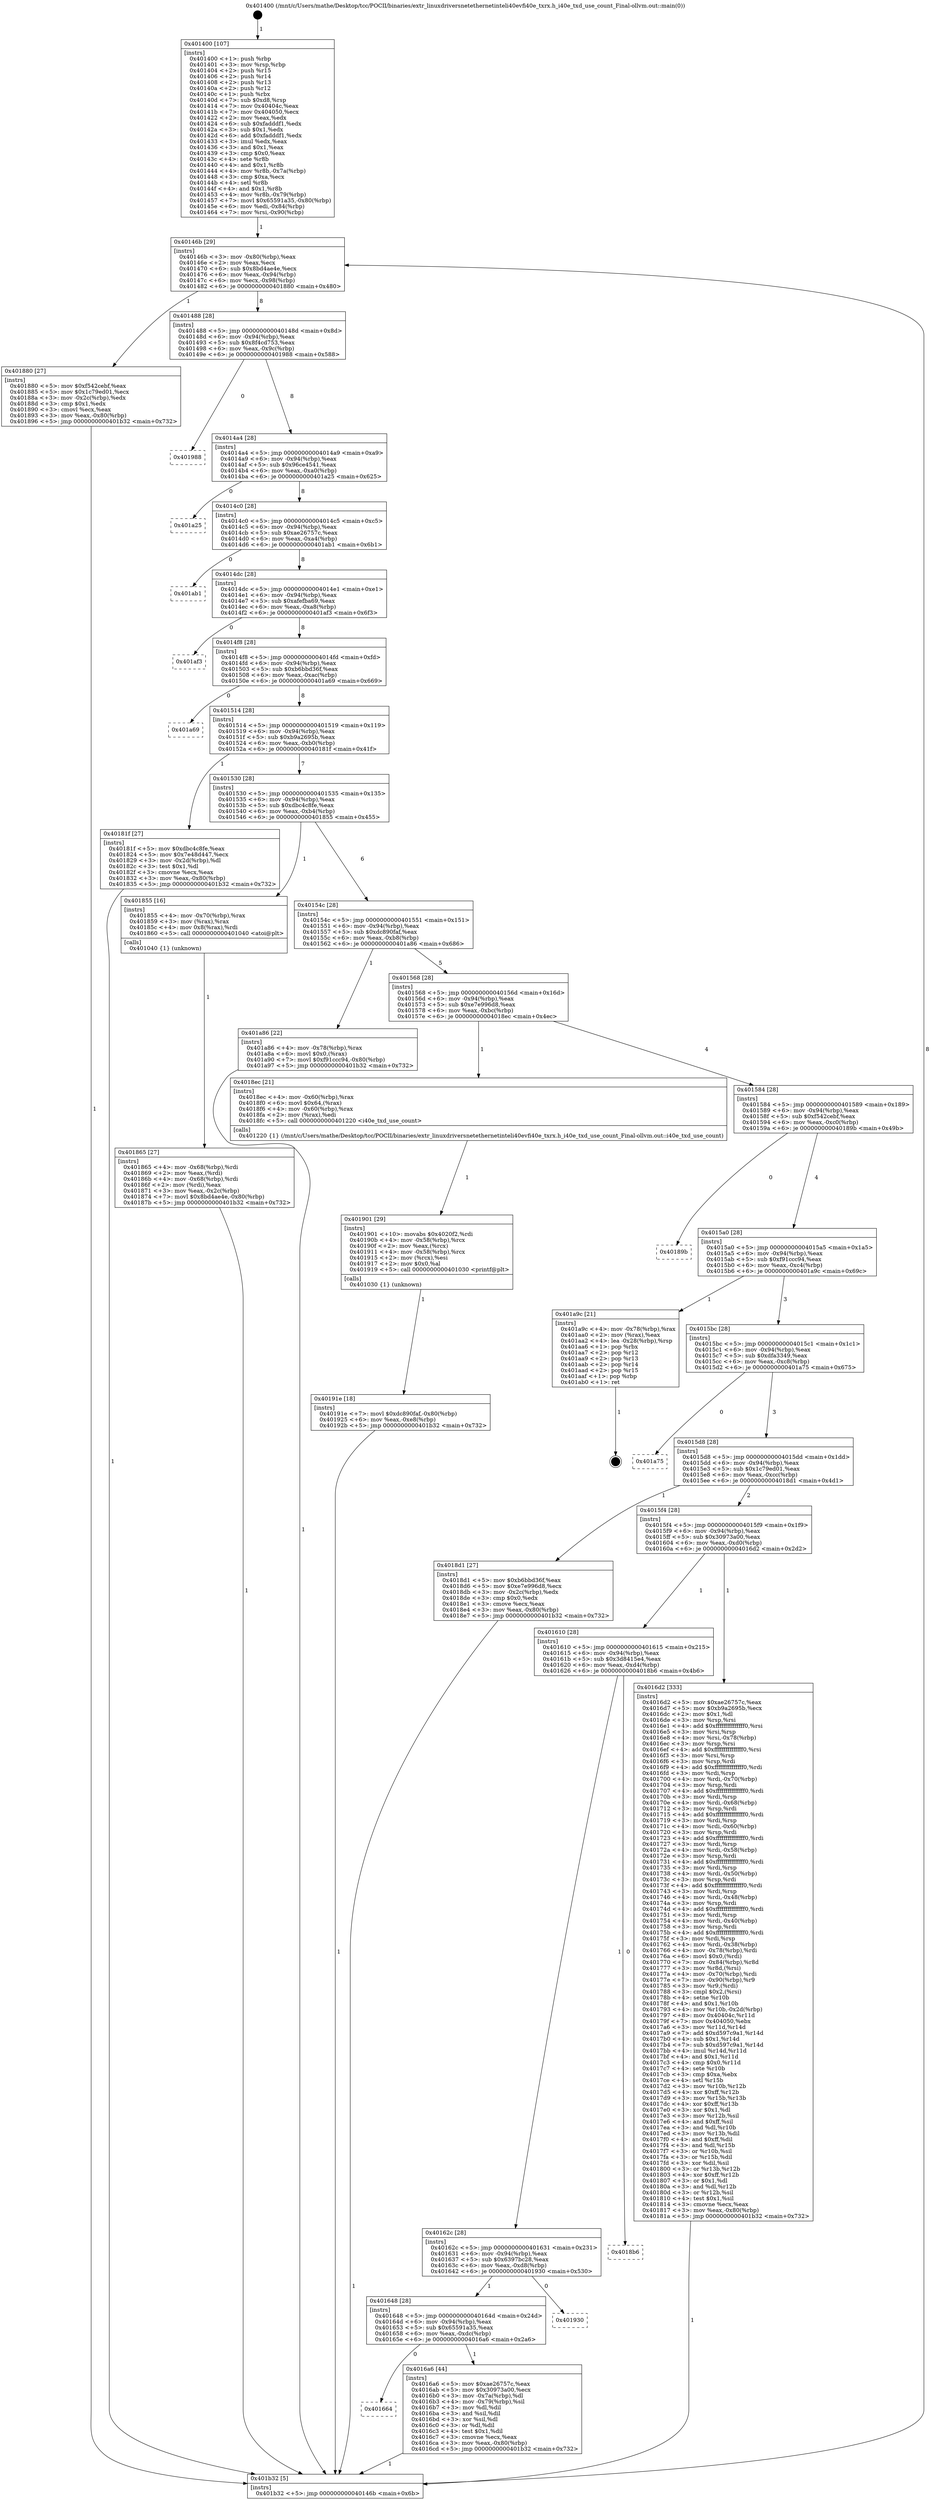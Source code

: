 digraph "0x401400" {
  label = "0x401400 (/mnt/c/Users/mathe/Desktop/tcc/POCII/binaries/extr_linuxdriversnetethernetinteli40evfi40e_txrx.h_i40e_txd_use_count_Final-ollvm.out::main(0))"
  labelloc = "t"
  node[shape=record]

  Entry [label="",width=0.3,height=0.3,shape=circle,fillcolor=black,style=filled]
  "0x40146b" [label="{
     0x40146b [29]\l
     | [instrs]\l
     &nbsp;&nbsp;0x40146b \<+3\>: mov -0x80(%rbp),%eax\l
     &nbsp;&nbsp;0x40146e \<+2\>: mov %eax,%ecx\l
     &nbsp;&nbsp;0x401470 \<+6\>: sub $0x8bd4ae4e,%ecx\l
     &nbsp;&nbsp;0x401476 \<+6\>: mov %eax,-0x94(%rbp)\l
     &nbsp;&nbsp;0x40147c \<+6\>: mov %ecx,-0x98(%rbp)\l
     &nbsp;&nbsp;0x401482 \<+6\>: je 0000000000401880 \<main+0x480\>\l
  }"]
  "0x401880" [label="{
     0x401880 [27]\l
     | [instrs]\l
     &nbsp;&nbsp;0x401880 \<+5\>: mov $0xf542cebf,%eax\l
     &nbsp;&nbsp;0x401885 \<+5\>: mov $0x1c79ed01,%ecx\l
     &nbsp;&nbsp;0x40188a \<+3\>: mov -0x2c(%rbp),%edx\l
     &nbsp;&nbsp;0x40188d \<+3\>: cmp $0x1,%edx\l
     &nbsp;&nbsp;0x401890 \<+3\>: cmovl %ecx,%eax\l
     &nbsp;&nbsp;0x401893 \<+3\>: mov %eax,-0x80(%rbp)\l
     &nbsp;&nbsp;0x401896 \<+5\>: jmp 0000000000401b32 \<main+0x732\>\l
  }"]
  "0x401488" [label="{
     0x401488 [28]\l
     | [instrs]\l
     &nbsp;&nbsp;0x401488 \<+5\>: jmp 000000000040148d \<main+0x8d\>\l
     &nbsp;&nbsp;0x40148d \<+6\>: mov -0x94(%rbp),%eax\l
     &nbsp;&nbsp;0x401493 \<+5\>: sub $0x8f4cd753,%eax\l
     &nbsp;&nbsp;0x401498 \<+6\>: mov %eax,-0x9c(%rbp)\l
     &nbsp;&nbsp;0x40149e \<+6\>: je 0000000000401988 \<main+0x588\>\l
  }"]
  Exit [label="",width=0.3,height=0.3,shape=circle,fillcolor=black,style=filled,peripheries=2]
  "0x401988" [label="{
     0x401988\l
  }", style=dashed]
  "0x4014a4" [label="{
     0x4014a4 [28]\l
     | [instrs]\l
     &nbsp;&nbsp;0x4014a4 \<+5\>: jmp 00000000004014a9 \<main+0xa9\>\l
     &nbsp;&nbsp;0x4014a9 \<+6\>: mov -0x94(%rbp),%eax\l
     &nbsp;&nbsp;0x4014af \<+5\>: sub $0x96ce4541,%eax\l
     &nbsp;&nbsp;0x4014b4 \<+6\>: mov %eax,-0xa0(%rbp)\l
     &nbsp;&nbsp;0x4014ba \<+6\>: je 0000000000401a25 \<main+0x625\>\l
  }"]
  "0x40191e" [label="{
     0x40191e [18]\l
     | [instrs]\l
     &nbsp;&nbsp;0x40191e \<+7\>: movl $0xdc890faf,-0x80(%rbp)\l
     &nbsp;&nbsp;0x401925 \<+6\>: mov %eax,-0xe8(%rbp)\l
     &nbsp;&nbsp;0x40192b \<+5\>: jmp 0000000000401b32 \<main+0x732\>\l
  }"]
  "0x401a25" [label="{
     0x401a25\l
  }", style=dashed]
  "0x4014c0" [label="{
     0x4014c0 [28]\l
     | [instrs]\l
     &nbsp;&nbsp;0x4014c0 \<+5\>: jmp 00000000004014c5 \<main+0xc5\>\l
     &nbsp;&nbsp;0x4014c5 \<+6\>: mov -0x94(%rbp),%eax\l
     &nbsp;&nbsp;0x4014cb \<+5\>: sub $0xae26757c,%eax\l
     &nbsp;&nbsp;0x4014d0 \<+6\>: mov %eax,-0xa4(%rbp)\l
     &nbsp;&nbsp;0x4014d6 \<+6\>: je 0000000000401ab1 \<main+0x6b1\>\l
  }"]
  "0x401901" [label="{
     0x401901 [29]\l
     | [instrs]\l
     &nbsp;&nbsp;0x401901 \<+10\>: movabs $0x4020f2,%rdi\l
     &nbsp;&nbsp;0x40190b \<+4\>: mov -0x58(%rbp),%rcx\l
     &nbsp;&nbsp;0x40190f \<+2\>: mov %eax,(%rcx)\l
     &nbsp;&nbsp;0x401911 \<+4\>: mov -0x58(%rbp),%rcx\l
     &nbsp;&nbsp;0x401915 \<+2\>: mov (%rcx),%esi\l
     &nbsp;&nbsp;0x401917 \<+2\>: mov $0x0,%al\l
     &nbsp;&nbsp;0x401919 \<+5\>: call 0000000000401030 \<printf@plt\>\l
     | [calls]\l
     &nbsp;&nbsp;0x401030 \{1\} (unknown)\l
  }"]
  "0x401ab1" [label="{
     0x401ab1\l
  }", style=dashed]
  "0x4014dc" [label="{
     0x4014dc [28]\l
     | [instrs]\l
     &nbsp;&nbsp;0x4014dc \<+5\>: jmp 00000000004014e1 \<main+0xe1\>\l
     &nbsp;&nbsp;0x4014e1 \<+6\>: mov -0x94(%rbp),%eax\l
     &nbsp;&nbsp;0x4014e7 \<+5\>: sub $0xafefba69,%eax\l
     &nbsp;&nbsp;0x4014ec \<+6\>: mov %eax,-0xa8(%rbp)\l
     &nbsp;&nbsp;0x4014f2 \<+6\>: je 0000000000401af3 \<main+0x6f3\>\l
  }"]
  "0x401865" [label="{
     0x401865 [27]\l
     | [instrs]\l
     &nbsp;&nbsp;0x401865 \<+4\>: mov -0x68(%rbp),%rdi\l
     &nbsp;&nbsp;0x401869 \<+2\>: mov %eax,(%rdi)\l
     &nbsp;&nbsp;0x40186b \<+4\>: mov -0x68(%rbp),%rdi\l
     &nbsp;&nbsp;0x40186f \<+2\>: mov (%rdi),%eax\l
     &nbsp;&nbsp;0x401871 \<+3\>: mov %eax,-0x2c(%rbp)\l
     &nbsp;&nbsp;0x401874 \<+7\>: movl $0x8bd4ae4e,-0x80(%rbp)\l
     &nbsp;&nbsp;0x40187b \<+5\>: jmp 0000000000401b32 \<main+0x732\>\l
  }"]
  "0x401af3" [label="{
     0x401af3\l
  }", style=dashed]
  "0x4014f8" [label="{
     0x4014f8 [28]\l
     | [instrs]\l
     &nbsp;&nbsp;0x4014f8 \<+5\>: jmp 00000000004014fd \<main+0xfd\>\l
     &nbsp;&nbsp;0x4014fd \<+6\>: mov -0x94(%rbp),%eax\l
     &nbsp;&nbsp;0x401503 \<+5\>: sub $0xb6bbd36f,%eax\l
     &nbsp;&nbsp;0x401508 \<+6\>: mov %eax,-0xac(%rbp)\l
     &nbsp;&nbsp;0x40150e \<+6\>: je 0000000000401a69 \<main+0x669\>\l
  }"]
  "0x401400" [label="{
     0x401400 [107]\l
     | [instrs]\l
     &nbsp;&nbsp;0x401400 \<+1\>: push %rbp\l
     &nbsp;&nbsp;0x401401 \<+3\>: mov %rsp,%rbp\l
     &nbsp;&nbsp;0x401404 \<+2\>: push %r15\l
     &nbsp;&nbsp;0x401406 \<+2\>: push %r14\l
     &nbsp;&nbsp;0x401408 \<+2\>: push %r13\l
     &nbsp;&nbsp;0x40140a \<+2\>: push %r12\l
     &nbsp;&nbsp;0x40140c \<+1\>: push %rbx\l
     &nbsp;&nbsp;0x40140d \<+7\>: sub $0xd8,%rsp\l
     &nbsp;&nbsp;0x401414 \<+7\>: mov 0x40404c,%eax\l
     &nbsp;&nbsp;0x40141b \<+7\>: mov 0x404050,%ecx\l
     &nbsp;&nbsp;0x401422 \<+2\>: mov %eax,%edx\l
     &nbsp;&nbsp;0x401424 \<+6\>: sub $0xfadddf1,%edx\l
     &nbsp;&nbsp;0x40142a \<+3\>: sub $0x1,%edx\l
     &nbsp;&nbsp;0x40142d \<+6\>: add $0xfadddf1,%edx\l
     &nbsp;&nbsp;0x401433 \<+3\>: imul %edx,%eax\l
     &nbsp;&nbsp;0x401436 \<+3\>: and $0x1,%eax\l
     &nbsp;&nbsp;0x401439 \<+3\>: cmp $0x0,%eax\l
     &nbsp;&nbsp;0x40143c \<+4\>: sete %r8b\l
     &nbsp;&nbsp;0x401440 \<+4\>: and $0x1,%r8b\l
     &nbsp;&nbsp;0x401444 \<+4\>: mov %r8b,-0x7a(%rbp)\l
     &nbsp;&nbsp;0x401448 \<+3\>: cmp $0xa,%ecx\l
     &nbsp;&nbsp;0x40144b \<+4\>: setl %r8b\l
     &nbsp;&nbsp;0x40144f \<+4\>: and $0x1,%r8b\l
     &nbsp;&nbsp;0x401453 \<+4\>: mov %r8b,-0x79(%rbp)\l
     &nbsp;&nbsp;0x401457 \<+7\>: movl $0x65591a35,-0x80(%rbp)\l
     &nbsp;&nbsp;0x40145e \<+6\>: mov %edi,-0x84(%rbp)\l
     &nbsp;&nbsp;0x401464 \<+7\>: mov %rsi,-0x90(%rbp)\l
  }"]
  "0x401a69" [label="{
     0x401a69\l
  }", style=dashed]
  "0x401514" [label="{
     0x401514 [28]\l
     | [instrs]\l
     &nbsp;&nbsp;0x401514 \<+5\>: jmp 0000000000401519 \<main+0x119\>\l
     &nbsp;&nbsp;0x401519 \<+6\>: mov -0x94(%rbp),%eax\l
     &nbsp;&nbsp;0x40151f \<+5\>: sub $0xb9a2695b,%eax\l
     &nbsp;&nbsp;0x401524 \<+6\>: mov %eax,-0xb0(%rbp)\l
     &nbsp;&nbsp;0x40152a \<+6\>: je 000000000040181f \<main+0x41f\>\l
  }"]
  "0x401b32" [label="{
     0x401b32 [5]\l
     | [instrs]\l
     &nbsp;&nbsp;0x401b32 \<+5\>: jmp 000000000040146b \<main+0x6b\>\l
  }"]
  "0x40181f" [label="{
     0x40181f [27]\l
     | [instrs]\l
     &nbsp;&nbsp;0x40181f \<+5\>: mov $0xdbc4c8fe,%eax\l
     &nbsp;&nbsp;0x401824 \<+5\>: mov $0x7e48d447,%ecx\l
     &nbsp;&nbsp;0x401829 \<+3\>: mov -0x2d(%rbp),%dl\l
     &nbsp;&nbsp;0x40182c \<+3\>: test $0x1,%dl\l
     &nbsp;&nbsp;0x40182f \<+3\>: cmovne %ecx,%eax\l
     &nbsp;&nbsp;0x401832 \<+3\>: mov %eax,-0x80(%rbp)\l
     &nbsp;&nbsp;0x401835 \<+5\>: jmp 0000000000401b32 \<main+0x732\>\l
  }"]
  "0x401530" [label="{
     0x401530 [28]\l
     | [instrs]\l
     &nbsp;&nbsp;0x401530 \<+5\>: jmp 0000000000401535 \<main+0x135\>\l
     &nbsp;&nbsp;0x401535 \<+6\>: mov -0x94(%rbp),%eax\l
     &nbsp;&nbsp;0x40153b \<+5\>: sub $0xdbc4c8fe,%eax\l
     &nbsp;&nbsp;0x401540 \<+6\>: mov %eax,-0xb4(%rbp)\l
     &nbsp;&nbsp;0x401546 \<+6\>: je 0000000000401855 \<main+0x455\>\l
  }"]
  "0x401664" [label="{
     0x401664\l
  }", style=dashed]
  "0x401855" [label="{
     0x401855 [16]\l
     | [instrs]\l
     &nbsp;&nbsp;0x401855 \<+4\>: mov -0x70(%rbp),%rax\l
     &nbsp;&nbsp;0x401859 \<+3\>: mov (%rax),%rax\l
     &nbsp;&nbsp;0x40185c \<+4\>: mov 0x8(%rax),%rdi\l
     &nbsp;&nbsp;0x401860 \<+5\>: call 0000000000401040 \<atoi@plt\>\l
     | [calls]\l
     &nbsp;&nbsp;0x401040 \{1\} (unknown)\l
  }"]
  "0x40154c" [label="{
     0x40154c [28]\l
     | [instrs]\l
     &nbsp;&nbsp;0x40154c \<+5\>: jmp 0000000000401551 \<main+0x151\>\l
     &nbsp;&nbsp;0x401551 \<+6\>: mov -0x94(%rbp),%eax\l
     &nbsp;&nbsp;0x401557 \<+5\>: sub $0xdc890faf,%eax\l
     &nbsp;&nbsp;0x40155c \<+6\>: mov %eax,-0xb8(%rbp)\l
     &nbsp;&nbsp;0x401562 \<+6\>: je 0000000000401a86 \<main+0x686\>\l
  }"]
  "0x4016a6" [label="{
     0x4016a6 [44]\l
     | [instrs]\l
     &nbsp;&nbsp;0x4016a6 \<+5\>: mov $0xae26757c,%eax\l
     &nbsp;&nbsp;0x4016ab \<+5\>: mov $0x30973a00,%ecx\l
     &nbsp;&nbsp;0x4016b0 \<+3\>: mov -0x7a(%rbp),%dl\l
     &nbsp;&nbsp;0x4016b3 \<+4\>: mov -0x79(%rbp),%sil\l
     &nbsp;&nbsp;0x4016b7 \<+3\>: mov %dl,%dil\l
     &nbsp;&nbsp;0x4016ba \<+3\>: and %sil,%dil\l
     &nbsp;&nbsp;0x4016bd \<+3\>: xor %sil,%dl\l
     &nbsp;&nbsp;0x4016c0 \<+3\>: or %dl,%dil\l
     &nbsp;&nbsp;0x4016c3 \<+4\>: test $0x1,%dil\l
     &nbsp;&nbsp;0x4016c7 \<+3\>: cmovne %ecx,%eax\l
     &nbsp;&nbsp;0x4016ca \<+3\>: mov %eax,-0x80(%rbp)\l
     &nbsp;&nbsp;0x4016cd \<+5\>: jmp 0000000000401b32 \<main+0x732\>\l
  }"]
  "0x401a86" [label="{
     0x401a86 [22]\l
     | [instrs]\l
     &nbsp;&nbsp;0x401a86 \<+4\>: mov -0x78(%rbp),%rax\l
     &nbsp;&nbsp;0x401a8a \<+6\>: movl $0x0,(%rax)\l
     &nbsp;&nbsp;0x401a90 \<+7\>: movl $0xf91ccc94,-0x80(%rbp)\l
     &nbsp;&nbsp;0x401a97 \<+5\>: jmp 0000000000401b32 \<main+0x732\>\l
  }"]
  "0x401568" [label="{
     0x401568 [28]\l
     | [instrs]\l
     &nbsp;&nbsp;0x401568 \<+5\>: jmp 000000000040156d \<main+0x16d\>\l
     &nbsp;&nbsp;0x40156d \<+6\>: mov -0x94(%rbp),%eax\l
     &nbsp;&nbsp;0x401573 \<+5\>: sub $0xe7e996d8,%eax\l
     &nbsp;&nbsp;0x401578 \<+6\>: mov %eax,-0xbc(%rbp)\l
     &nbsp;&nbsp;0x40157e \<+6\>: je 00000000004018ec \<main+0x4ec\>\l
  }"]
  "0x401648" [label="{
     0x401648 [28]\l
     | [instrs]\l
     &nbsp;&nbsp;0x401648 \<+5\>: jmp 000000000040164d \<main+0x24d\>\l
     &nbsp;&nbsp;0x40164d \<+6\>: mov -0x94(%rbp),%eax\l
     &nbsp;&nbsp;0x401653 \<+5\>: sub $0x65591a35,%eax\l
     &nbsp;&nbsp;0x401658 \<+6\>: mov %eax,-0xdc(%rbp)\l
     &nbsp;&nbsp;0x40165e \<+6\>: je 00000000004016a6 \<main+0x2a6\>\l
  }"]
  "0x4018ec" [label="{
     0x4018ec [21]\l
     | [instrs]\l
     &nbsp;&nbsp;0x4018ec \<+4\>: mov -0x60(%rbp),%rax\l
     &nbsp;&nbsp;0x4018f0 \<+6\>: movl $0x64,(%rax)\l
     &nbsp;&nbsp;0x4018f6 \<+4\>: mov -0x60(%rbp),%rax\l
     &nbsp;&nbsp;0x4018fa \<+2\>: mov (%rax),%edi\l
     &nbsp;&nbsp;0x4018fc \<+5\>: call 0000000000401220 \<i40e_txd_use_count\>\l
     | [calls]\l
     &nbsp;&nbsp;0x401220 \{1\} (/mnt/c/Users/mathe/Desktop/tcc/POCII/binaries/extr_linuxdriversnetethernetinteli40evfi40e_txrx.h_i40e_txd_use_count_Final-ollvm.out::i40e_txd_use_count)\l
  }"]
  "0x401584" [label="{
     0x401584 [28]\l
     | [instrs]\l
     &nbsp;&nbsp;0x401584 \<+5\>: jmp 0000000000401589 \<main+0x189\>\l
     &nbsp;&nbsp;0x401589 \<+6\>: mov -0x94(%rbp),%eax\l
     &nbsp;&nbsp;0x40158f \<+5\>: sub $0xf542cebf,%eax\l
     &nbsp;&nbsp;0x401594 \<+6\>: mov %eax,-0xc0(%rbp)\l
     &nbsp;&nbsp;0x40159a \<+6\>: je 000000000040189b \<main+0x49b\>\l
  }"]
  "0x401930" [label="{
     0x401930\l
  }", style=dashed]
  "0x40189b" [label="{
     0x40189b\l
  }", style=dashed]
  "0x4015a0" [label="{
     0x4015a0 [28]\l
     | [instrs]\l
     &nbsp;&nbsp;0x4015a0 \<+5\>: jmp 00000000004015a5 \<main+0x1a5\>\l
     &nbsp;&nbsp;0x4015a5 \<+6\>: mov -0x94(%rbp),%eax\l
     &nbsp;&nbsp;0x4015ab \<+5\>: sub $0xf91ccc94,%eax\l
     &nbsp;&nbsp;0x4015b0 \<+6\>: mov %eax,-0xc4(%rbp)\l
     &nbsp;&nbsp;0x4015b6 \<+6\>: je 0000000000401a9c \<main+0x69c\>\l
  }"]
  "0x40162c" [label="{
     0x40162c [28]\l
     | [instrs]\l
     &nbsp;&nbsp;0x40162c \<+5\>: jmp 0000000000401631 \<main+0x231\>\l
     &nbsp;&nbsp;0x401631 \<+6\>: mov -0x94(%rbp),%eax\l
     &nbsp;&nbsp;0x401637 \<+5\>: sub $0x6397bc28,%eax\l
     &nbsp;&nbsp;0x40163c \<+6\>: mov %eax,-0xd8(%rbp)\l
     &nbsp;&nbsp;0x401642 \<+6\>: je 0000000000401930 \<main+0x530\>\l
  }"]
  "0x401a9c" [label="{
     0x401a9c [21]\l
     | [instrs]\l
     &nbsp;&nbsp;0x401a9c \<+4\>: mov -0x78(%rbp),%rax\l
     &nbsp;&nbsp;0x401aa0 \<+2\>: mov (%rax),%eax\l
     &nbsp;&nbsp;0x401aa2 \<+4\>: lea -0x28(%rbp),%rsp\l
     &nbsp;&nbsp;0x401aa6 \<+1\>: pop %rbx\l
     &nbsp;&nbsp;0x401aa7 \<+2\>: pop %r12\l
     &nbsp;&nbsp;0x401aa9 \<+2\>: pop %r13\l
     &nbsp;&nbsp;0x401aab \<+2\>: pop %r14\l
     &nbsp;&nbsp;0x401aad \<+2\>: pop %r15\l
     &nbsp;&nbsp;0x401aaf \<+1\>: pop %rbp\l
     &nbsp;&nbsp;0x401ab0 \<+1\>: ret\l
  }"]
  "0x4015bc" [label="{
     0x4015bc [28]\l
     | [instrs]\l
     &nbsp;&nbsp;0x4015bc \<+5\>: jmp 00000000004015c1 \<main+0x1c1\>\l
     &nbsp;&nbsp;0x4015c1 \<+6\>: mov -0x94(%rbp),%eax\l
     &nbsp;&nbsp;0x4015c7 \<+5\>: sub $0xdfa3349,%eax\l
     &nbsp;&nbsp;0x4015cc \<+6\>: mov %eax,-0xc8(%rbp)\l
     &nbsp;&nbsp;0x4015d2 \<+6\>: je 0000000000401a75 \<main+0x675\>\l
  }"]
  "0x4018b6" [label="{
     0x4018b6\l
  }", style=dashed]
  "0x401a75" [label="{
     0x401a75\l
  }", style=dashed]
  "0x4015d8" [label="{
     0x4015d8 [28]\l
     | [instrs]\l
     &nbsp;&nbsp;0x4015d8 \<+5\>: jmp 00000000004015dd \<main+0x1dd\>\l
     &nbsp;&nbsp;0x4015dd \<+6\>: mov -0x94(%rbp),%eax\l
     &nbsp;&nbsp;0x4015e3 \<+5\>: sub $0x1c79ed01,%eax\l
     &nbsp;&nbsp;0x4015e8 \<+6\>: mov %eax,-0xcc(%rbp)\l
     &nbsp;&nbsp;0x4015ee \<+6\>: je 00000000004018d1 \<main+0x4d1\>\l
  }"]
  "0x401610" [label="{
     0x401610 [28]\l
     | [instrs]\l
     &nbsp;&nbsp;0x401610 \<+5\>: jmp 0000000000401615 \<main+0x215\>\l
     &nbsp;&nbsp;0x401615 \<+6\>: mov -0x94(%rbp),%eax\l
     &nbsp;&nbsp;0x40161b \<+5\>: sub $0x3d8415e4,%eax\l
     &nbsp;&nbsp;0x401620 \<+6\>: mov %eax,-0xd4(%rbp)\l
     &nbsp;&nbsp;0x401626 \<+6\>: je 00000000004018b6 \<main+0x4b6\>\l
  }"]
  "0x4018d1" [label="{
     0x4018d1 [27]\l
     | [instrs]\l
     &nbsp;&nbsp;0x4018d1 \<+5\>: mov $0xb6bbd36f,%eax\l
     &nbsp;&nbsp;0x4018d6 \<+5\>: mov $0xe7e996d8,%ecx\l
     &nbsp;&nbsp;0x4018db \<+3\>: mov -0x2c(%rbp),%edx\l
     &nbsp;&nbsp;0x4018de \<+3\>: cmp $0x0,%edx\l
     &nbsp;&nbsp;0x4018e1 \<+3\>: cmove %ecx,%eax\l
     &nbsp;&nbsp;0x4018e4 \<+3\>: mov %eax,-0x80(%rbp)\l
     &nbsp;&nbsp;0x4018e7 \<+5\>: jmp 0000000000401b32 \<main+0x732\>\l
  }"]
  "0x4015f4" [label="{
     0x4015f4 [28]\l
     | [instrs]\l
     &nbsp;&nbsp;0x4015f4 \<+5\>: jmp 00000000004015f9 \<main+0x1f9\>\l
     &nbsp;&nbsp;0x4015f9 \<+6\>: mov -0x94(%rbp),%eax\l
     &nbsp;&nbsp;0x4015ff \<+5\>: sub $0x30973a00,%eax\l
     &nbsp;&nbsp;0x401604 \<+6\>: mov %eax,-0xd0(%rbp)\l
     &nbsp;&nbsp;0x40160a \<+6\>: je 00000000004016d2 \<main+0x2d2\>\l
  }"]
  "0x4016d2" [label="{
     0x4016d2 [333]\l
     | [instrs]\l
     &nbsp;&nbsp;0x4016d2 \<+5\>: mov $0xae26757c,%eax\l
     &nbsp;&nbsp;0x4016d7 \<+5\>: mov $0xb9a2695b,%ecx\l
     &nbsp;&nbsp;0x4016dc \<+2\>: mov $0x1,%dl\l
     &nbsp;&nbsp;0x4016de \<+3\>: mov %rsp,%rsi\l
     &nbsp;&nbsp;0x4016e1 \<+4\>: add $0xfffffffffffffff0,%rsi\l
     &nbsp;&nbsp;0x4016e5 \<+3\>: mov %rsi,%rsp\l
     &nbsp;&nbsp;0x4016e8 \<+4\>: mov %rsi,-0x78(%rbp)\l
     &nbsp;&nbsp;0x4016ec \<+3\>: mov %rsp,%rsi\l
     &nbsp;&nbsp;0x4016ef \<+4\>: add $0xfffffffffffffff0,%rsi\l
     &nbsp;&nbsp;0x4016f3 \<+3\>: mov %rsi,%rsp\l
     &nbsp;&nbsp;0x4016f6 \<+3\>: mov %rsp,%rdi\l
     &nbsp;&nbsp;0x4016f9 \<+4\>: add $0xfffffffffffffff0,%rdi\l
     &nbsp;&nbsp;0x4016fd \<+3\>: mov %rdi,%rsp\l
     &nbsp;&nbsp;0x401700 \<+4\>: mov %rdi,-0x70(%rbp)\l
     &nbsp;&nbsp;0x401704 \<+3\>: mov %rsp,%rdi\l
     &nbsp;&nbsp;0x401707 \<+4\>: add $0xfffffffffffffff0,%rdi\l
     &nbsp;&nbsp;0x40170b \<+3\>: mov %rdi,%rsp\l
     &nbsp;&nbsp;0x40170e \<+4\>: mov %rdi,-0x68(%rbp)\l
     &nbsp;&nbsp;0x401712 \<+3\>: mov %rsp,%rdi\l
     &nbsp;&nbsp;0x401715 \<+4\>: add $0xfffffffffffffff0,%rdi\l
     &nbsp;&nbsp;0x401719 \<+3\>: mov %rdi,%rsp\l
     &nbsp;&nbsp;0x40171c \<+4\>: mov %rdi,-0x60(%rbp)\l
     &nbsp;&nbsp;0x401720 \<+3\>: mov %rsp,%rdi\l
     &nbsp;&nbsp;0x401723 \<+4\>: add $0xfffffffffffffff0,%rdi\l
     &nbsp;&nbsp;0x401727 \<+3\>: mov %rdi,%rsp\l
     &nbsp;&nbsp;0x40172a \<+4\>: mov %rdi,-0x58(%rbp)\l
     &nbsp;&nbsp;0x40172e \<+3\>: mov %rsp,%rdi\l
     &nbsp;&nbsp;0x401731 \<+4\>: add $0xfffffffffffffff0,%rdi\l
     &nbsp;&nbsp;0x401735 \<+3\>: mov %rdi,%rsp\l
     &nbsp;&nbsp;0x401738 \<+4\>: mov %rdi,-0x50(%rbp)\l
     &nbsp;&nbsp;0x40173c \<+3\>: mov %rsp,%rdi\l
     &nbsp;&nbsp;0x40173f \<+4\>: add $0xfffffffffffffff0,%rdi\l
     &nbsp;&nbsp;0x401743 \<+3\>: mov %rdi,%rsp\l
     &nbsp;&nbsp;0x401746 \<+4\>: mov %rdi,-0x48(%rbp)\l
     &nbsp;&nbsp;0x40174a \<+3\>: mov %rsp,%rdi\l
     &nbsp;&nbsp;0x40174d \<+4\>: add $0xfffffffffffffff0,%rdi\l
     &nbsp;&nbsp;0x401751 \<+3\>: mov %rdi,%rsp\l
     &nbsp;&nbsp;0x401754 \<+4\>: mov %rdi,-0x40(%rbp)\l
     &nbsp;&nbsp;0x401758 \<+3\>: mov %rsp,%rdi\l
     &nbsp;&nbsp;0x40175b \<+4\>: add $0xfffffffffffffff0,%rdi\l
     &nbsp;&nbsp;0x40175f \<+3\>: mov %rdi,%rsp\l
     &nbsp;&nbsp;0x401762 \<+4\>: mov %rdi,-0x38(%rbp)\l
     &nbsp;&nbsp;0x401766 \<+4\>: mov -0x78(%rbp),%rdi\l
     &nbsp;&nbsp;0x40176a \<+6\>: movl $0x0,(%rdi)\l
     &nbsp;&nbsp;0x401770 \<+7\>: mov -0x84(%rbp),%r8d\l
     &nbsp;&nbsp;0x401777 \<+3\>: mov %r8d,(%rsi)\l
     &nbsp;&nbsp;0x40177a \<+4\>: mov -0x70(%rbp),%rdi\l
     &nbsp;&nbsp;0x40177e \<+7\>: mov -0x90(%rbp),%r9\l
     &nbsp;&nbsp;0x401785 \<+3\>: mov %r9,(%rdi)\l
     &nbsp;&nbsp;0x401788 \<+3\>: cmpl $0x2,(%rsi)\l
     &nbsp;&nbsp;0x40178b \<+4\>: setne %r10b\l
     &nbsp;&nbsp;0x40178f \<+4\>: and $0x1,%r10b\l
     &nbsp;&nbsp;0x401793 \<+4\>: mov %r10b,-0x2d(%rbp)\l
     &nbsp;&nbsp;0x401797 \<+8\>: mov 0x40404c,%r11d\l
     &nbsp;&nbsp;0x40179f \<+7\>: mov 0x404050,%ebx\l
     &nbsp;&nbsp;0x4017a6 \<+3\>: mov %r11d,%r14d\l
     &nbsp;&nbsp;0x4017a9 \<+7\>: add $0xd597c9a1,%r14d\l
     &nbsp;&nbsp;0x4017b0 \<+4\>: sub $0x1,%r14d\l
     &nbsp;&nbsp;0x4017b4 \<+7\>: sub $0xd597c9a1,%r14d\l
     &nbsp;&nbsp;0x4017bb \<+4\>: imul %r14d,%r11d\l
     &nbsp;&nbsp;0x4017bf \<+4\>: and $0x1,%r11d\l
     &nbsp;&nbsp;0x4017c3 \<+4\>: cmp $0x0,%r11d\l
     &nbsp;&nbsp;0x4017c7 \<+4\>: sete %r10b\l
     &nbsp;&nbsp;0x4017cb \<+3\>: cmp $0xa,%ebx\l
     &nbsp;&nbsp;0x4017ce \<+4\>: setl %r15b\l
     &nbsp;&nbsp;0x4017d2 \<+3\>: mov %r10b,%r12b\l
     &nbsp;&nbsp;0x4017d5 \<+4\>: xor $0xff,%r12b\l
     &nbsp;&nbsp;0x4017d9 \<+3\>: mov %r15b,%r13b\l
     &nbsp;&nbsp;0x4017dc \<+4\>: xor $0xff,%r13b\l
     &nbsp;&nbsp;0x4017e0 \<+3\>: xor $0x1,%dl\l
     &nbsp;&nbsp;0x4017e3 \<+3\>: mov %r12b,%sil\l
     &nbsp;&nbsp;0x4017e6 \<+4\>: and $0xff,%sil\l
     &nbsp;&nbsp;0x4017ea \<+3\>: and %dl,%r10b\l
     &nbsp;&nbsp;0x4017ed \<+3\>: mov %r13b,%dil\l
     &nbsp;&nbsp;0x4017f0 \<+4\>: and $0xff,%dil\l
     &nbsp;&nbsp;0x4017f4 \<+3\>: and %dl,%r15b\l
     &nbsp;&nbsp;0x4017f7 \<+3\>: or %r10b,%sil\l
     &nbsp;&nbsp;0x4017fa \<+3\>: or %r15b,%dil\l
     &nbsp;&nbsp;0x4017fd \<+3\>: xor %dil,%sil\l
     &nbsp;&nbsp;0x401800 \<+3\>: or %r13b,%r12b\l
     &nbsp;&nbsp;0x401803 \<+4\>: xor $0xff,%r12b\l
     &nbsp;&nbsp;0x401807 \<+3\>: or $0x1,%dl\l
     &nbsp;&nbsp;0x40180a \<+3\>: and %dl,%r12b\l
     &nbsp;&nbsp;0x40180d \<+3\>: or %r12b,%sil\l
     &nbsp;&nbsp;0x401810 \<+4\>: test $0x1,%sil\l
     &nbsp;&nbsp;0x401814 \<+3\>: cmovne %ecx,%eax\l
     &nbsp;&nbsp;0x401817 \<+3\>: mov %eax,-0x80(%rbp)\l
     &nbsp;&nbsp;0x40181a \<+5\>: jmp 0000000000401b32 \<main+0x732\>\l
  }"]
  Entry -> "0x401400" [label=" 1"]
  "0x40146b" -> "0x401880" [label=" 1"]
  "0x40146b" -> "0x401488" [label=" 8"]
  "0x401a9c" -> Exit [label=" 1"]
  "0x401488" -> "0x401988" [label=" 0"]
  "0x401488" -> "0x4014a4" [label=" 8"]
  "0x401a86" -> "0x401b32" [label=" 1"]
  "0x4014a4" -> "0x401a25" [label=" 0"]
  "0x4014a4" -> "0x4014c0" [label=" 8"]
  "0x40191e" -> "0x401b32" [label=" 1"]
  "0x4014c0" -> "0x401ab1" [label=" 0"]
  "0x4014c0" -> "0x4014dc" [label=" 8"]
  "0x401901" -> "0x40191e" [label=" 1"]
  "0x4014dc" -> "0x401af3" [label=" 0"]
  "0x4014dc" -> "0x4014f8" [label=" 8"]
  "0x4018ec" -> "0x401901" [label=" 1"]
  "0x4014f8" -> "0x401a69" [label=" 0"]
  "0x4014f8" -> "0x401514" [label=" 8"]
  "0x401880" -> "0x401b32" [label=" 1"]
  "0x401514" -> "0x40181f" [label=" 1"]
  "0x401514" -> "0x401530" [label=" 7"]
  "0x401865" -> "0x401b32" [label=" 1"]
  "0x401530" -> "0x401855" [label=" 1"]
  "0x401530" -> "0x40154c" [label=" 6"]
  "0x401855" -> "0x401865" [label=" 1"]
  "0x40154c" -> "0x401a86" [label=" 1"]
  "0x40154c" -> "0x401568" [label=" 5"]
  "0x40181f" -> "0x401b32" [label=" 1"]
  "0x401568" -> "0x4018ec" [label=" 1"]
  "0x401568" -> "0x401584" [label=" 4"]
  "0x4018d1" -> "0x401b32" [label=" 1"]
  "0x401584" -> "0x40189b" [label=" 0"]
  "0x401584" -> "0x4015a0" [label=" 4"]
  "0x401b32" -> "0x40146b" [label=" 8"]
  "0x4015a0" -> "0x401a9c" [label=" 1"]
  "0x4015a0" -> "0x4015bc" [label=" 3"]
  "0x4016a6" -> "0x401b32" [label=" 1"]
  "0x4015bc" -> "0x401a75" [label=" 0"]
  "0x4015bc" -> "0x4015d8" [label=" 3"]
  "0x401648" -> "0x401664" [label=" 0"]
  "0x4015d8" -> "0x4018d1" [label=" 1"]
  "0x4015d8" -> "0x4015f4" [label=" 2"]
  "0x4016d2" -> "0x401b32" [label=" 1"]
  "0x4015f4" -> "0x4016d2" [label=" 1"]
  "0x4015f4" -> "0x401610" [label=" 1"]
  "0x401648" -> "0x4016a6" [label=" 1"]
  "0x401610" -> "0x4018b6" [label=" 0"]
  "0x401610" -> "0x40162c" [label=" 1"]
  "0x401400" -> "0x40146b" [label=" 1"]
  "0x40162c" -> "0x401930" [label=" 0"]
  "0x40162c" -> "0x401648" [label=" 1"]
}
